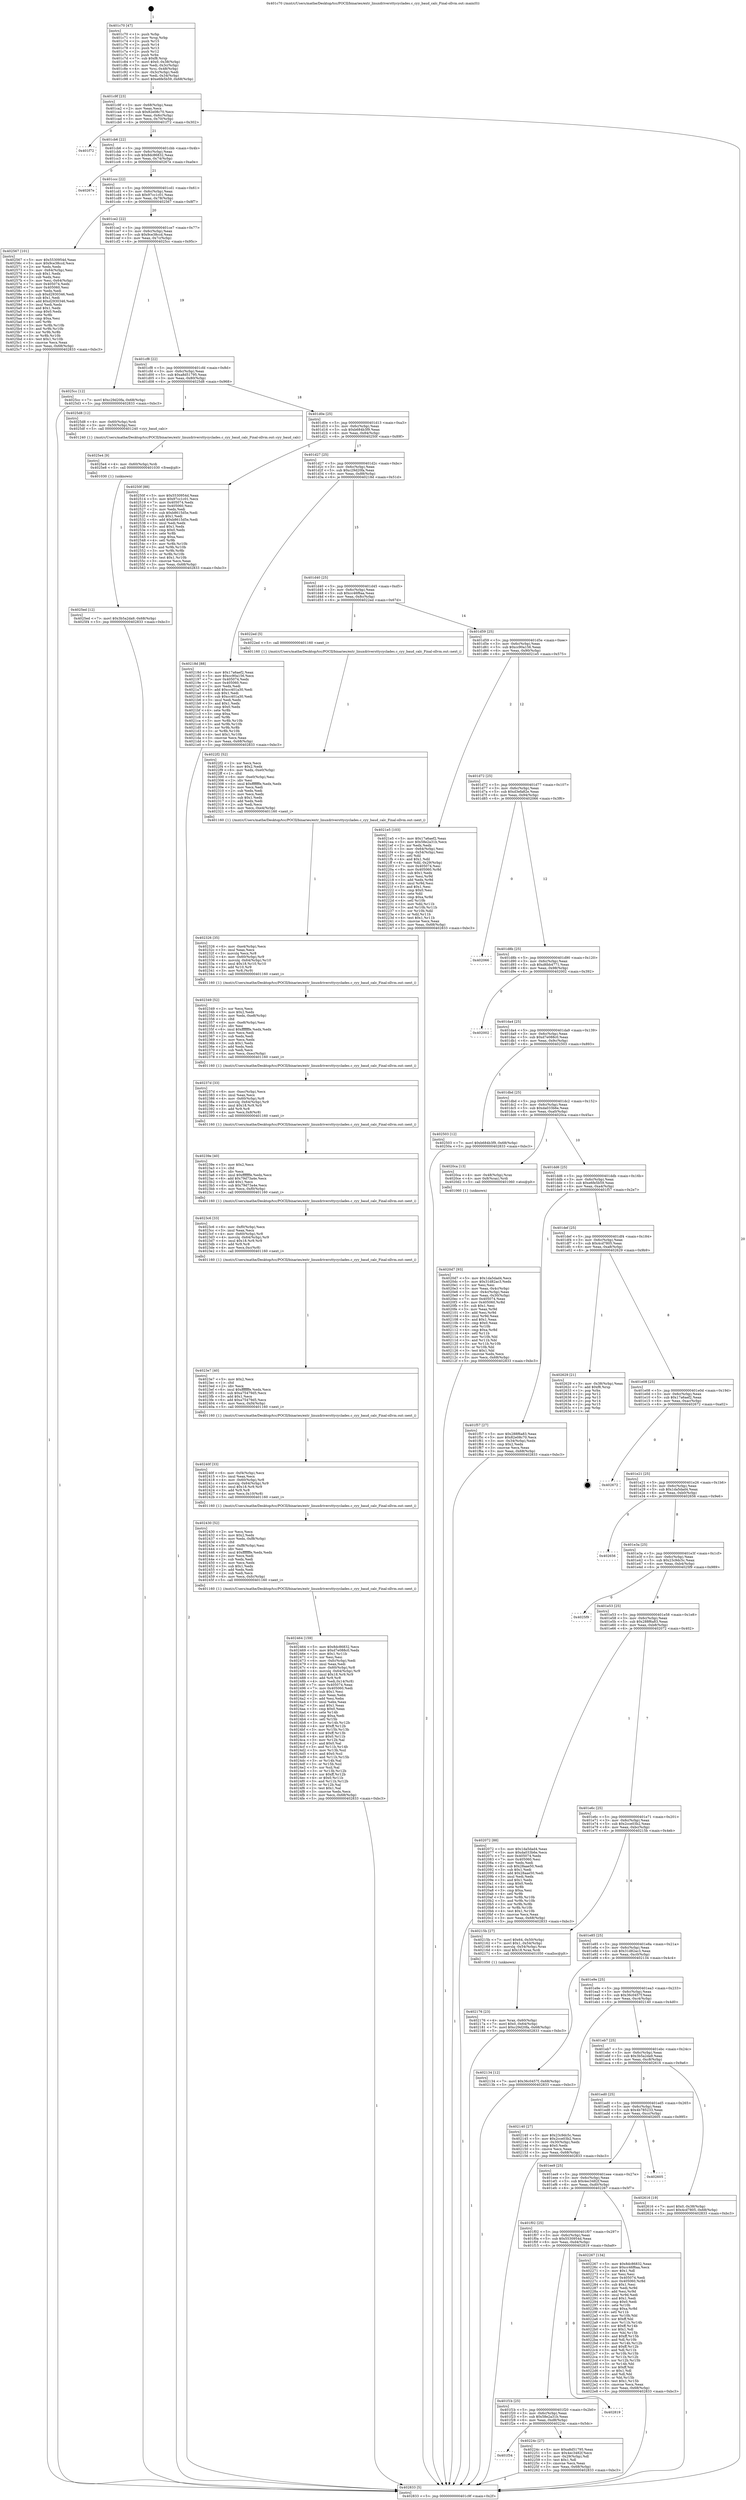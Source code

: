 digraph "0x401c70" {
  label = "0x401c70 (/mnt/c/Users/mathe/Desktop/tcc/POCII/binaries/extr_linuxdriversttycyclades.c_cyy_baud_calc_Final-ollvm.out::main(0))"
  labelloc = "t"
  node[shape=record]

  Entry [label="",width=0.3,height=0.3,shape=circle,fillcolor=black,style=filled]
  "0x401c9f" [label="{
     0x401c9f [23]\l
     | [instrs]\l
     &nbsp;&nbsp;0x401c9f \<+3\>: mov -0x68(%rbp),%eax\l
     &nbsp;&nbsp;0x401ca2 \<+2\>: mov %eax,%ecx\l
     &nbsp;&nbsp;0x401ca4 \<+6\>: sub $0x82e08c70,%ecx\l
     &nbsp;&nbsp;0x401caa \<+3\>: mov %eax,-0x6c(%rbp)\l
     &nbsp;&nbsp;0x401cad \<+3\>: mov %ecx,-0x70(%rbp)\l
     &nbsp;&nbsp;0x401cb0 \<+6\>: je 0000000000401f72 \<main+0x302\>\l
  }"]
  "0x401f72" [label="{
     0x401f72\l
  }", style=dashed]
  "0x401cb6" [label="{
     0x401cb6 [22]\l
     | [instrs]\l
     &nbsp;&nbsp;0x401cb6 \<+5\>: jmp 0000000000401cbb \<main+0x4b\>\l
     &nbsp;&nbsp;0x401cbb \<+3\>: mov -0x6c(%rbp),%eax\l
     &nbsp;&nbsp;0x401cbe \<+5\>: sub $0x8dc86832,%eax\l
     &nbsp;&nbsp;0x401cc3 \<+3\>: mov %eax,-0x74(%rbp)\l
     &nbsp;&nbsp;0x401cc6 \<+6\>: je 000000000040267e \<main+0xa0e\>\l
  }"]
  Exit [label="",width=0.3,height=0.3,shape=circle,fillcolor=black,style=filled,peripheries=2]
  "0x40267e" [label="{
     0x40267e\l
  }", style=dashed]
  "0x401ccc" [label="{
     0x401ccc [22]\l
     | [instrs]\l
     &nbsp;&nbsp;0x401ccc \<+5\>: jmp 0000000000401cd1 \<main+0x61\>\l
     &nbsp;&nbsp;0x401cd1 \<+3\>: mov -0x6c(%rbp),%eax\l
     &nbsp;&nbsp;0x401cd4 \<+5\>: sub $0x97cc1c01,%eax\l
     &nbsp;&nbsp;0x401cd9 \<+3\>: mov %eax,-0x78(%rbp)\l
     &nbsp;&nbsp;0x401cdc \<+6\>: je 0000000000402567 \<main+0x8f7\>\l
  }"]
  "0x4025ed" [label="{
     0x4025ed [12]\l
     | [instrs]\l
     &nbsp;&nbsp;0x4025ed \<+7\>: movl $0x3b5a2da9,-0x68(%rbp)\l
     &nbsp;&nbsp;0x4025f4 \<+5\>: jmp 0000000000402833 \<main+0xbc3\>\l
  }"]
  "0x402567" [label="{
     0x402567 [101]\l
     | [instrs]\l
     &nbsp;&nbsp;0x402567 \<+5\>: mov $0x5530954d,%eax\l
     &nbsp;&nbsp;0x40256c \<+5\>: mov $0x9ce38ccd,%ecx\l
     &nbsp;&nbsp;0x402571 \<+2\>: xor %edx,%edx\l
     &nbsp;&nbsp;0x402573 \<+3\>: mov -0x64(%rbp),%esi\l
     &nbsp;&nbsp;0x402576 \<+3\>: sub $0x1,%edx\l
     &nbsp;&nbsp;0x402579 \<+2\>: sub %edx,%esi\l
     &nbsp;&nbsp;0x40257b \<+3\>: mov %esi,-0x64(%rbp)\l
     &nbsp;&nbsp;0x40257e \<+7\>: mov 0x405074,%edx\l
     &nbsp;&nbsp;0x402585 \<+7\>: mov 0x405060,%esi\l
     &nbsp;&nbsp;0x40258c \<+2\>: mov %edx,%edi\l
     &nbsp;&nbsp;0x40258e \<+6\>: sub $0xd2930346,%edi\l
     &nbsp;&nbsp;0x402594 \<+3\>: sub $0x1,%edi\l
     &nbsp;&nbsp;0x402597 \<+6\>: add $0xd2930346,%edi\l
     &nbsp;&nbsp;0x40259d \<+3\>: imul %edi,%edx\l
     &nbsp;&nbsp;0x4025a0 \<+3\>: and $0x1,%edx\l
     &nbsp;&nbsp;0x4025a3 \<+3\>: cmp $0x0,%edx\l
     &nbsp;&nbsp;0x4025a6 \<+4\>: sete %r8b\l
     &nbsp;&nbsp;0x4025aa \<+3\>: cmp $0xa,%esi\l
     &nbsp;&nbsp;0x4025ad \<+4\>: setl %r9b\l
     &nbsp;&nbsp;0x4025b1 \<+3\>: mov %r8b,%r10b\l
     &nbsp;&nbsp;0x4025b4 \<+3\>: and %r9b,%r10b\l
     &nbsp;&nbsp;0x4025b7 \<+3\>: xor %r9b,%r8b\l
     &nbsp;&nbsp;0x4025ba \<+3\>: or %r8b,%r10b\l
     &nbsp;&nbsp;0x4025bd \<+4\>: test $0x1,%r10b\l
     &nbsp;&nbsp;0x4025c1 \<+3\>: cmovne %ecx,%eax\l
     &nbsp;&nbsp;0x4025c4 \<+3\>: mov %eax,-0x68(%rbp)\l
     &nbsp;&nbsp;0x4025c7 \<+5\>: jmp 0000000000402833 \<main+0xbc3\>\l
  }"]
  "0x401ce2" [label="{
     0x401ce2 [22]\l
     | [instrs]\l
     &nbsp;&nbsp;0x401ce2 \<+5\>: jmp 0000000000401ce7 \<main+0x77\>\l
     &nbsp;&nbsp;0x401ce7 \<+3\>: mov -0x6c(%rbp),%eax\l
     &nbsp;&nbsp;0x401cea \<+5\>: sub $0x9ce38ccd,%eax\l
     &nbsp;&nbsp;0x401cef \<+3\>: mov %eax,-0x7c(%rbp)\l
     &nbsp;&nbsp;0x401cf2 \<+6\>: je 00000000004025cc \<main+0x95c\>\l
  }"]
  "0x4025e4" [label="{
     0x4025e4 [9]\l
     | [instrs]\l
     &nbsp;&nbsp;0x4025e4 \<+4\>: mov -0x60(%rbp),%rdi\l
     &nbsp;&nbsp;0x4025e8 \<+5\>: call 0000000000401030 \<free@plt\>\l
     | [calls]\l
     &nbsp;&nbsp;0x401030 \{1\} (unknown)\l
  }"]
  "0x4025cc" [label="{
     0x4025cc [12]\l
     | [instrs]\l
     &nbsp;&nbsp;0x4025cc \<+7\>: movl $0xc29d20fa,-0x68(%rbp)\l
     &nbsp;&nbsp;0x4025d3 \<+5\>: jmp 0000000000402833 \<main+0xbc3\>\l
  }"]
  "0x401cf8" [label="{
     0x401cf8 [22]\l
     | [instrs]\l
     &nbsp;&nbsp;0x401cf8 \<+5\>: jmp 0000000000401cfd \<main+0x8d\>\l
     &nbsp;&nbsp;0x401cfd \<+3\>: mov -0x6c(%rbp),%eax\l
     &nbsp;&nbsp;0x401d00 \<+5\>: sub $0xa8d51795,%eax\l
     &nbsp;&nbsp;0x401d05 \<+3\>: mov %eax,-0x80(%rbp)\l
     &nbsp;&nbsp;0x401d08 \<+6\>: je 00000000004025d8 \<main+0x968\>\l
  }"]
  "0x402464" [label="{
     0x402464 [159]\l
     | [instrs]\l
     &nbsp;&nbsp;0x402464 \<+5\>: mov $0x8dc86832,%ecx\l
     &nbsp;&nbsp;0x402469 \<+5\>: mov $0xd7e088c0,%edx\l
     &nbsp;&nbsp;0x40246e \<+3\>: mov $0x1,%r11b\l
     &nbsp;&nbsp;0x402471 \<+2\>: xor %esi,%esi\l
     &nbsp;&nbsp;0x402473 \<+6\>: mov -0xfc(%rbp),%edi\l
     &nbsp;&nbsp;0x402479 \<+3\>: imul %eax,%edi\l
     &nbsp;&nbsp;0x40247c \<+4\>: mov -0x60(%rbp),%r8\l
     &nbsp;&nbsp;0x402480 \<+4\>: movslq -0x64(%rbp),%r9\l
     &nbsp;&nbsp;0x402484 \<+4\>: imul $0x18,%r9,%r9\l
     &nbsp;&nbsp;0x402488 \<+3\>: add %r9,%r8\l
     &nbsp;&nbsp;0x40248b \<+4\>: mov %edi,0x14(%r8)\l
     &nbsp;&nbsp;0x40248f \<+7\>: mov 0x405074,%eax\l
     &nbsp;&nbsp;0x402496 \<+7\>: mov 0x405060,%edi\l
     &nbsp;&nbsp;0x40249d \<+3\>: sub $0x1,%esi\l
     &nbsp;&nbsp;0x4024a0 \<+2\>: mov %eax,%ebx\l
     &nbsp;&nbsp;0x4024a2 \<+2\>: add %esi,%ebx\l
     &nbsp;&nbsp;0x4024a4 \<+3\>: imul %ebx,%eax\l
     &nbsp;&nbsp;0x4024a7 \<+3\>: and $0x1,%eax\l
     &nbsp;&nbsp;0x4024aa \<+3\>: cmp $0x0,%eax\l
     &nbsp;&nbsp;0x4024ad \<+4\>: sete %r14b\l
     &nbsp;&nbsp;0x4024b1 \<+3\>: cmp $0xa,%edi\l
     &nbsp;&nbsp;0x4024b4 \<+4\>: setl %r15b\l
     &nbsp;&nbsp;0x4024b8 \<+3\>: mov %r14b,%r12b\l
     &nbsp;&nbsp;0x4024bb \<+4\>: xor $0xff,%r12b\l
     &nbsp;&nbsp;0x4024bf \<+3\>: mov %r15b,%r13b\l
     &nbsp;&nbsp;0x4024c2 \<+4\>: xor $0xff,%r13b\l
     &nbsp;&nbsp;0x4024c6 \<+4\>: xor $0x0,%r11b\l
     &nbsp;&nbsp;0x4024ca \<+3\>: mov %r12b,%al\l
     &nbsp;&nbsp;0x4024cd \<+2\>: and $0x0,%al\l
     &nbsp;&nbsp;0x4024cf \<+3\>: and %r11b,%r14b\l
     &nbsp;&nbsp;0x4024d2 \<+3\>: mov %r13b,%sil\l
     &nbsp;&nbsp;0x4024d5 \<+4\>: and $0x0,%sil\l
     &nbsp;&nbsp;0x4024d9 \<+3\>: and %r11b,%r15b\l
     &nbsp;&nbsp;0x4024dc \<+3\>: or %r14b,%al\l
     &nbsp;&nbsp;0x4024df \<+3\>: or %r15b,%sil\l
     &nbsp;&nbsp;0x4024e2 \<+3\>: xor %sil,%al\l
     &nbsp;&nbsp;0x4024e5 \<+3\>: or %r13b,%r12b\l
     &nbsp;&nbsp;0x4024e8 \<+4\>: xor $0xff,%r12b\l
     &nbsp;&nbsp;0x4024ec \<+4\>: or $0x0,%r11b\l
     &nbsp;&nbsp;0x4024f0 \<+3\>: and %r11b,%r12b\l
     &nbsp;&nbsp;0x4024f3 \<+3\>: or %r12b,%al\l
     &nbsp;&nbsp;0x4024f6 \<+2\>: test $0x1,%al\l
     &nbsp;&nbsp;0x4024f8 \<+3\>: cmovne %edx,%ecx\l
     &nbsp;&nbsp;0x4024fb \<+3\>: mov %ecx,-0x68(%rbp)\l
     &nbsp;&nbsp;0x4024fe \<+5\>: jmp 0000000000402833 \<main+0xbc3\>\l
  }"]
  "0x4025d8" [label="{
     0x4025d8 [12]\l
     | [instrs]\l
     &nbsp;&nbsp;0x4025d8 \<+4\>: mov -0x60(%rbp),%rdi\l
     &nbsp;&nbsp;0x4025dc \<+3\>: mov -0x50(%rbp),%esi\l
     &nbsp;&nbsp;0x4025df \<+5\>: call 0000000000401240 \<cyy_baud_calc\>\l
     | [calls]\l
     &nbsp;&nbsp;0x401240 \{1\} (/mnt/c/Users/mathe/Desktop/tcc/POCII/binaries/extr_linuxdriversttycyclades.c_cyy_baud_calc_Final-ollvm.out::cyy_baud_calc)\l
  }"]
  "0x401d0e" [label="{
     0x401d0e [25]\l
     | [instrs]\l
     &nbsp;&nbsp;0x401d0e \<+5\>: jmp 0000000000401d13 \<main+0xa3\>\l
     &nbsp;&nbsp;0x401d13 \<+3\>: mov -0x6c(%rbp),%eax\l
     &nbsp;&nbsp;0x401d16 \<+5\>: sub $0xb684b3f9,%eax\l
     &nbsp;&nbsp;0x401d1b \<+6\>: mov %eax,-0x84(%rbp)\l
     &nbsp;&nbsp;0x401d21 \<+6\>: je 000000000040250f \<main+0x89f\>\l
  }"]
  "0x402430" [label="{
     0x402430 [52]\l
     | [instrs]\l
     &nbsp;&nbsp;0x402430 \<+2\>: xor %ecx,%ecx\l
     &nbsp;&nbsp;0x402432 \<+5\>: mov $0x2,%edx\l
     &nbsp;&nbsp;0x402437 \<+6\>: mov %edx,-0xf8(%rbp)\l
     &nbsp;&nbsp;0x40243d \<+1\>: cltd\l
     &nbsp;&nbsp;0x40243e \<+6\>: mov -0xf8(%rbp),%esi\l
     &nbsp;&nbsp;0x402444 \<+2\>: idiv %esi\l
     &nbsp;&nbsp;0x402446 \<+6\>: imul $0xfffffffe,%edx,%edx\l
     &nbsp;&nbsp;0x40244c \<+2\>: mov %ecx,%edi\l
     &nbsp;&nbsp;0x40244e \<+2\>: sub %edx,%edi\l
     &nbsp;&nbsp;0x402450 \<+2\>: mov %ecx,%edx\l
     &nbsp;&nbsp;0x402452 \<+3\>: sub $0x1,%edx\l
     &nbsp;&nbsp;0x402455 \<+2\>: add %edx,%edi\l
     &nbsp;&nbsp;0x402457 \<+2\>: sub %edi,%ecx\l
     &nbsp;&nbsp;0x402459 \<+6\>: mov %ecx,-0xfc(%rbp)\l
     &nbsp;&nbsp;0x40245f \<+5\>: call 0000000000401160 \<next_i\>\l
     | [calls]\l
     &nbsp;&nbsp;0x401160 \{1\} (/mnt/c/Users/mathe/Desktop/tcc/POCII/binaries/extr_linuxdriversttycyclades.c_cyy_baud_calc_Final-ollvm.out::next_i)\l
  }"]
  "0x40250f" [label="{
     0x40250f [88]\l
     | [instrs]\l
     &nbsp;&nbsp;0x40250f \<+5\>: mov $0x5530954d,%eax\l
     &nbsp;&nbsp;0x402514 \<+5\>: mov $0x97cc1c01,%ecx\l
     &nbsp;&nbsp;0x402519 \<+7\>: mov 0x405074,%edx\l
     &nbsp;&nbsp;0x402520 \<+7\>: mov 0x405060,%esi\l
     &nbsp;&nbsp;0x402527 \<+2\>: mov %edx,%edi\l
     &nbsp;&nbsp;0x402529 \<+6\>: sub $0xb8615d5e,%edi\l
     &nbsp;&nbsp;0x40252f \<+3\>: sub $0x1,%edi\l
     &nbsp;&nbsp;0x402532 \<+6\>: add $0xb8615d5e,%edi\l
     &nbsp;&nbsp;0x402538 \<+3\>: imul %edi,%edx\l
     &nbsp;&nbsp;0x40253b \<+3\>: and $0x1,%edx\l
     &nbsp;&nbsp;0x40253e \<+3\>: cmp $0x0,%edx\l
     &nbsp;&nbsp;0x402541 \<+4\>: sete %r8b\l
     &nbsp;&nbsp;0x402545 \<+3\>: cmp $0xa,%esi\l
     &nbsp;&nbsp;0x402548 \<+4\>: setl %r9b\l
     &nbsp;&nbsp;0x40254c \<+3\>: mov %r8b,%r10b\l
     &nbsp;&nbsp;0x40254f \<+3\>: and %r9b,%r10b\l
     &nbsp;&nbsp;0x402552 \<+3\>: xor %r9b,%r8b\l
     &nbsp;&nbsp;0x402555 \<+3\>: or %r8b,%r10b\l
     &nbsp;&nbsp;0x402558 \<+4\>: test $0x1,%r10b\l
     &nbsp;&nbsp;0x40255c \<+3\>: cmovne %ecx,%eax\l
     &nbsp;&nbsp;0x40255f \<+3\>: mov %eax,-0x68(%rbp)\l
     &nbsp;&nbsp;0x402562 \<+5\>: jmp 0000000000402833 \<main+0xbc3\>\l
  }"]
  "0x401d27" [label="{
     0x401d27 [25]\l
     | [instrs]\l
     &nbsp;&nbsp;0x401d27 \<+5\>: jmp 0000000000401d2c \<main+0xbc\>\l
     &nbsp;&nbsp;0x401d2c \<+3\>: mov -0x6c(%rbp),%eax\l
     &nbsp;&nbsp;0x401d2f \<+5\>: sub $0xc29d20fa,%eax\l
     &nbsp;&nbsp;0x401d34 \<+6\>: mov %eax,-0x88(%rbp)\l
     &nbsp;&nbsp;0x401d3a \<+6\>: je 000000000040218d \<main+0x51d\>\l
  }"]
  "0x40240f" [label="{
     0x40240f [33]\l
     | [instrs]\l
     &nbsp;&nbsp;0x40240f \<+6\>: mov -0xf4(%rbp),%ecx\l
     &nbsp;&nbsp;0x402415 \<+3\>: imul %eax,%ecx\l
     &nbsp;&nbsp;0x402418 \<+4\>: mov -0x60(%rbp),%r8\l
     &nbsp;&nbsp;0x40241c \<+4\>: movslq -0x64(%rbp),%r9\l
     &nbsp;&nbsp;0x402420 \<+4\>: imul $0x18,%r9,%r9\l
     &nbsp;&nbsp;0x402424 \<+3\>: add %r9,%r8\l
     &nbsp;&nbsp;0x402427 \<+4\>: mov %ecx,0x10(%r8)\l
     &nbsp;&nbsp;0x40242b \<+5\>: call 0000000000401160 \<next_i\>\l
     | [calls]\l
     &nbsp;&nbsp;0x401160 \{1\} (/mnt/c/Users/mathe/Desktop/tcc/POCII/binaries/extr_linuxdriversttycyclades.c_cyy_baud_calc_Final-ollvm.out::next_i)\l
  }"]
  "0x40218d" [label="{
     0x40218d [88]\l
     | [instrs]\l
     &nbsp;&nbsp;0x40218d \<+5\>: mov $0x17a6aef2,%eax\l
     &nbsp;&nbsp;0x402192 \<+5\>: mov $0xcc90a156,%ecx\l
     &nbsp;&nbsp;0x402197 \<+7\>: mov 0x405074,%edx\l
     &nbsp;&nbsp;0x40219e \<+7\>: mov 0x405060,%esi\l
     &nbsp;&nbsp;0x4021a5 \<+2\>: mov %edx,%edi\l
     &nbsp;&nbsp;0x4021a7 \<+6\>: add $0xcc401a30,%edi\l
     &nbsp;&nbsp;0x4021ad \<+3\>: sub $0x1,%edi\l
     &nbsp;&nbsp;0x4021b0 \<+6\>: sub $0xcc401a30,%edi\l
     &nbsp;&nbsp;0x4021b6 \<+3\>: imul %edi,%edx\l
     &nbsp;&nbsp;0x4021b9 \<+3\>: and $0x1,%edx\l
     &nbsp;&nbsp;0x4021bc \<+3\>: cmp $0x0,%edx\l
     &nbsp;&nbsp;0x4021bf \<+4\>: sete %r8b\l
     &nbsp;&nbsp;0x4021c3 \<+3\>: cmp $0xa,%esi\l
     &nbsp;&nbsp;0x4021c6 \<+4\>: setl %r9b\l
     &nbsp;&nbsp;0x4021ca \<+3\>: mov %r8b,%r10b\l
     &nbsp;&nbsp;0x4021cd \<+3\>: and %r9b,%r10b\l
     &nbsp;&nbsp;0x4021d0 \<+3\>: xor %r9b,%r8b\l
     &nbsp;&nbsp;0x4021d3 \<+3\>: or %r8b,%r10b\l
     &nbsp;&nbsp;0x4021d6 \<+4\>: test $0x1,%r10b\l
     &nbsp;&nbsp;0x4021da \<+3\>: cmovne %ecx,%eax\l
     &nbsp;&nbsp;0x4021dd \<+3\>: mov %eax,-0x68(%rbp)\l
     &nbsp;&nbsp;0x4021e0 \<+5\>: jmp 0000000000402833 \<main+0xbc3\>\l
  }"]
  "0x401d40" [label="{
     0x401d40 [25]\l
     | [instrs]\l
     &nbsp;&nbsp;0x401d40 \<+5\>: jmp 0000000000401d45 \<main+0xd5\>\l
     &nbsp;&nbsp;0x401d45 \<+3\>: mov -0x6c(%rbp),%eax\l
     &nbsp;&nbsp;0x401d48 \<+5\>: sub $0xcc46f6aa,%eax\l
     &nbsp;&nbsp;0x401d4d \<+6\>: mov %eax,-0x8c(%rbp)\l
     &nbsp;&nbsp;0x401d53 \<+6\>: je 00000000004022ed \<main+0x67d\>\l
  }"]
  "0x4023e7" [label="{
     0x4023e7 [40]\l
     | [instrs]\l
     &nbsp;&nbsp;0x4023e7 \<+5\>: mov $0x2,%ecx\l
     &nbsp;&nbsp;0x4023ec \<+1\>: cltd\l
     &nbsp;&nbsp;0x4023ed \<+2\>: idiv %ecx\l
     &nbsp;&nbsp;0x4023ef \<+6\>: imul $0xfffffffe,%edx,%ecx\l
     &nbsp;&nbsp;0x4023f5 \<+6\>: sub $0xa75479d5,%ecx\l
     &nbsp;&nbsp;0x4023fb \<+3\>: add $0x1,%ecx\l
     &nbsp;&nbsp;0x4023fe \<+6\>: add $0xa75479d5,%ecx\l
     &nbsp;&nbsp;0x402404 \<+6\>: mov %ecx,-0xf4(%rbp)\l
     &nbsp;&nbsp;0x40240a \<+5\>: call 0000000000401160 \<next_i\>\l
     | [calls]\l
     &nbsp;&nbsp;0x401160 \{1\} (/mnt/c/Users/mathe/Desktop/tcc/POCII/binaries/extr_linuxdriversttycyclades.c_cyy_baud_calc_Final-ollvm.out::next_i)\l
  }"]
  "0x4022ed" [label="{
     0x4022ed [5]\l
     | [instrs]\l
     &nbsp;&nbsp;0x4022ed \<+5\>: call 0000000000401160 \<next_i\>\l
     | [calls]\l
     &nbsp;&nbsp;0x401160 \{1\} (/mnt/c/Users/mathe/Desktop/tcc/POCII/binaries/extr_linuxdriversttycyclades.c_cyy_baud_calc_Final-ollvm.out::next_i)\l
  }"]
  "0x401d59" [label="{
     0x401d59 [25]\l
     | [instrs]\l
     &nbsp;&nbsp;0x401d59 \<+5\>: jmp 0000000000401d5e \<main+0xee\>\l
     &nbsp;&nbsp;0x401d5e \<+3\>: mov -0x6c(%rbp),%eax\l
     &nbsp;&nbsp;0x401d61 \<+5\>: sub $0xcc90a156,%eax\l
     &nbsp;&nbsp;0x401d66 \<+6\>: mov %eax,-0x90(%rbp)\l
     &nbsp;&nbsp;0x401d6c \<+6\>: je 00000000004021e5 \<main+0x575\>\l
  }"]
  "0x4023c6" [label="{
     0x4023c6 [33]\l
     | [instrs]\l
     &nbsp;&nbsp;0x4023c6 \<+6\>: mov -0xf0(%rbp),%ecx\l
     &nbsp;&nbsp;0x4023cc \<+3\>: imul %eax,%ecx\l
     &nbsp;&nbsp;0x4023cf \<+4\>: mov -0x60(%rbp),%r8\l
     &nbsp;&nbsp;0x4023d3 \<+4\>: movslq -0x64(%rbp),%r9\l
     &nbsp;&nbsp;0x4023d7 \<+4\>: imul $0x18,%r9,%r9\l
     &nbsp;&nbsp;0x4023db \<+3\>: add %r9,%r8\l
     &nbsp;&nbsp;0x4023de \<+4\>: mov %ecx,0xc(%r8)\l
     &nbsp;&nbsp;0x4023e2 \<+5\>: call 0000000000401160 \<next_i\>\l
     | [calls]\l
     &nbsp;&nbsp;0x401160 \{1\} (/mnt/c/Users/mathe/Desktop/tcc/POCII/binaries/extr_linuxdriversttycyclades.c_cyy_baud_calc_Final-ollvm.out::next_i)\l
  }"]
  "0x4021e5" [label="{
     0x4021e5 [103]\l
     | [instrs]\l
     &nbsp;&nbsp;0x4021e5 \<+5\>: mov $0x17a6aef2,%eax\l
     &nbsp;&nbsp;0x4021ea \<+5\>: mov $0x58e2a31b,%ecx\l
     &nbsp;&nbsp;0x4021ef \<+2\>: xor %edx,%edx\l
     &nbsp;&nbsp;0x4021f1 \<+3\>: mov -0x64(%rbp),%esi\l
     &nbsp;&nbsp;0x4021f4 \<+3\>: cmp -0x54(%rbp),%esi\l
     &nbsp;&nbsp;0x4021f7 \<+4\>: setl %dil\l
     &nbsp;&nbsp;0x4021fb \<+4\>: and $0x1,%dil\l
     &nbsp;&nbsp;0x4021ff \<+4\>: mov %dil,-0x29(%rbp)\l
     &nbsp;&nbsp;0x402203 \<+7\>: mov 0x405074,%esi\l
     &nbsp;&nbsp;0x40220a \<+8\>: mov 0x405060,%r8d\l
     &nbsp;&nbsp;0x402212 \<+3\>: sub $0x1,%edx\l
     &nbsp;&nbsp;0x402215 \<+3\>: mov %esi,%r9d\l
     &nbsp;&nbsp;0x402218 \<+3\>: add %edx,%r9d\l
     &nbsp;&nbsp;0x40221b \<+4\>: imul %r9d,%esi\l
     &nbsp;&nbsp;0x40221f \<+3\>: and $0x1,%esi\l
     &nbsp;&nbsp;0x402222 \<+3\>: cmp $0x0,%esi\l
     &nbsp;&nbsp;0x402225 \<+4\>: sete %dil\l
     &nbsp;&nbsp;0x402229 \<+4\>: cmp $0xa,%r8d\l
     &nbsp;&nbsp;0x40222d \<+4\>: setl %r10b\l
     &nbsp;&nbsp;0x402231 \<+3\>: mov %dil,%r11b\l
     &nbsp;&nbsp;0x402234 \<+3\>: and %r10b,%r11b\l
     &nbsp;&nbsp;0x402237 \<+3\>: xor %r10b,%dil\l
     &nbsp;&nbsp;0x40223a \<+3\>: or %dil,%r11b\l
     &nbsp;&nbsp;0x40223d \<+4\>: test $0x1,%r11b\l
     &nbsp;&nbsp;0x402241 \<+3\>: cmovne %ecx,%eax\l
     &nbsp;&nbsp;0x402244 \<+3\>: mov %eax,-0x68(%rbp)\l
     &nbsp;&nbsp;0x402247 \<+5\>: jmp 0000000000402833 \<main+0xbc3\>\l
  }"]
  "0x401d72" [label="{
     0x401d72 [25]\l
     | [instrs]\l
     &nbsp;&nbsp;0x401d72 \<+5\>: jmp 0000000000401d77 \<main+0x107\>\l
     &nbsp;&nbsp;0x401d77 \<+3\>: mov -0x6c(%rbp),%eax\l
     &nbsp;&nbsp;0x401d7a \<+5\>: sub $0xd3efa82e,%eax\l
     &nbsp;&nbsp;0x401d7f \<+6\>: mov %eax,-0x94(%rbp)\l
     &nbsp;&nbsp;0x401d85 \<+6\>: je 0000000000402066 \<main+0x3f6\>\l
  }"]
  "0x40239e" [label="{
     0x40239e [40]\l
     | [instrs]\l
     &nbsp;&nbsp;0x40239e \<+5\>: mov $0x2,%ecx\l
     &nbsp;&nbsp;0x4023a3 \<+1\>: cltd\l
     &nbsp;&nbsp;0x4023a4 \<+2\>: idiv %ecx\l
     &nbsp;&nbsp;0x4023a6 \<+6\>: imul $0xfffffffe,%edx,%ecx\l
     &nbsp;&nbsp;0x4023ac \<+6\>: add $0x79d73a4e,%ecx\l
     &nbsp;&nbsp;0x4023b2 \<+3\>: add $0x1,%ecx\l
     &nbsp;&nbsp;0x4023b5 \<+6\>: sub $0x79d73a4e,%ecx\l
     &nbsp;&nbsp;0x4023bb \<+6\>: mov %ecx,-0xf0(%rbp)\l
     &nbsp;&nbsp;0x4023c1 \<+5\>: call 0000000000401160 \<next_i\>\l
     | [calls]\l
     &nbsp;&nbsp;0x401160 \{1\} (/mnt/c/Users/mathe/Desktop/tcc/POCII/binaries/extr_linuxdriversttycyclades.c_cyy_baud_calc_Final-ollvm.out::next_i)\l
  }"]
  "0x402066" [label="{
     0x402066\l
  }", style=dashed]
  "0x401d8b" [label="{
     0x401d8b [25]\l
     | [instrs]\l
     &nbsp;&nbsp;0x401d8b \<+5\>: jmp 0000000000401d90 \<main+0x120\>\l
     &nbsp;&nbsp;0x401d90 \<+3\>: mov -0x6c(%rbp),%eax\l
     &nbsp;&nbsp;0x401d93 \<+5\>: sub $0xd6bb4771,%eax\l
     &nbsp;&nbsp;0x401d98 \<+6\>: mov %eax,-0x98(%rbp)\l
     &nbsp;&nbsp;0x401d9e \<+6\>: je 0000000000402002 \<main+0x392\>\l
  }"]
  "0x40237d" [label="{
     0x40237d [33]\l
     | [instrs]\l
     &nbsp;&nbsp;0x40237d \<+6\>: mov -0xec(%rbp),%ecx\l
     &nbsp;&nbsp;0x402383 \<+3\>: imul %eax,%ecx\l
     &nbsp;&nbsp;0x402386 \<+4\>: mov -0x60(%rbp),%r8\l
     &nbsp;&nbsp;0x40238a \<+4\>: movslq -0x64(%rbp),%r9\l
     &nbsp;&nbsp;0x40238e \<+4\>: imul $0x18,%r9,%r9\l
     &nbsp;&nbsp;0x402392 \<+3\>: add %r9,%r8\l
     &nbsp;&nbsp;0x402395 \<+4\>: mov %ecx,0x8(%r8)\l
     &nbsp;&nbsp;0x402399 \<+5\>: call 0000000000401160 \<next_i\>\l
     | [calls]\l
     &nbsp;&nbsp;0x401160 \{1\} (/mnt/c/Users/mathe/Desktop/tcc/POCII/binaries/extr_linuxdriversttycyclades.c_cyy_baud_calc_Final-ollvm.out::next_i)\l
  }"]
  "0x402002" [label="{
     0x402002\l
  }", style=dashed]
  "0x401da4" [label="{
     0x401da4 [25]\l
     | [instrs]\l
     &nbsp;&nbsp;0x401da4 \<+5\>: jmp 0000000000401da9 \<main+0x139\>\l
     &nbsp;&nbsp;0x401da9 \<+3\>: mov -0x6c(%rbp),%eax\l
     &nbsp;&nbsp;0x401dac \<+5\>: sub $0xd7e088c0,%eax\l
     &nbsp;&nbsp;0x401db1 \<+6\>: mov %eax,-0x9c(%rbp)\l
     &nbsp;&nbsp;0x401db7 \<+6\>: je 0000000000402503 \<main+0x893\>\l
  }"]
  "0x402349" [label="{
     0x402349 [52]\l
     | [instrs]\l
     &nbsp;&nbsp;0x402349 \<+2\>: xor %ecx,%ecx\l
     &nbsp;&nbsp;0x40234b \<+5\>: mov $0x2,%edx\l
     &nbsp;&nbsp;0x402350 \<+6\>: mov %edx,-0xe8(%rbp)\l
     &nbsp;&nbsp;0x402356 \<+1\>: cltd\l
     &nbsp;&nbsp;0x402357 \<+6\>: mov -0xe8(%rbp),%esi\l
     &nbsp;&nbsp;0x40235d \<+2\>: idiv %esi\l
     &nbsp;&nbsp;0x40235f \<+6\>: imul $0xfffffffe,%edx,%edx\l
     &nbsp;&nbsp;0x402365 \<+2\>: mov %ecx,%edi\l
     &nbsp;&nbsp;0x402367 \<+2\>: sub %edx,%edi\l
     &nbsp;&nbsp;0x402369 \<+2\>: mov %ecx,%edx\l
     &nbsp;&nbsp;0x40236b \<+3\>: sub $0x1,%edx\l
     &nbsp;&nbsp;0x40236e \<+2\>: add %edx,%edi\l
     &nbsp;&nbsp;0x402370 \<+2\>: sub %edi,%ecx\l
     &nbsp;&nbsp;0x402372 \<+6\>: mov %ecx,-0xec(%rbp)\l
     &nbsp;&nbsp;0x402378 \<+5\>: call 0000000000401160 \<next_i\>\l
     | [calls]\l
     &nbsp;&nbsp;0x401160 \{1\} (/mnt/c/Users/mathe/Desktop/tcc/POCII/binaries/extr_linuxdriversttycyclades.c_cyy_baud_calc_Final-ollvm.out::next_i)\l
  }"]
  "0x402503" [label="{
     0x402503 [12]\l
     | [instrs]\l
     &nbsp;&nbsp;0x402503 \<+7\>: movl $0xb684b3f9,-0x68(%rbp)\l
     &nbsp;&nbsp;0x40250a \<+5\>: jmp 0000000000402833 \<main+0xbc3\>\l
  }"]
  "0x401dbd" [label="{
     0x401dbd [25]\l
     | [instrs]\l
     &nbsp;&nbsp;0x401dbd \<+5\>: jmp 0000000000401dc2 \<main+0x152\>\l
     &nbsp;&nbsp;0x401dc2 \<+3\>: mov -0x6c(%rbp),%eax\l
     &nbsp;&nbsp;0x401dc5 \<+5\>: sub $0xda033b6e,%eax\l
     &nbsp;&nbsp;0x401dca \<+6\>: mov %eax,-0xa0(%rbp)\l
     &nbsp;&nbsp;0x401dd0 \<+6\>: je 00000000004020ca \<main+0x45a\>\l
  }"]
  "0x402326" [label="{
     0x402326 [35]\l
     | [instrs]\l
     &nbsp;&nbsp;0x402326 \<+6\>: mov -0xe4(%rbp),%ecx\l
     &nbsp;&nbsp;0x40232c \<+3\>: imul %eax,%ecx\l
     &nbsp;&nbsp;0x40232f \<+3\>: movslq %ecx,%r8\l
     &nbsp;&nbsp;0x402332 \<+4\>: mov -0x60(%rbp),%r9\l
     &nbsp;&nbsp;0x402336 \<+4\>: movslq -0x64(%rbp),%r10\l
     &nbsp;&nbsp;0x40233a \<+4\>: imul $0x18,%r10,%r10\l
     &nbsp;&nbsp;0x40233e \<+3\>: add %r10,%r9\l
     &nbsp;&nbsp;0x402341 \<+3\>: mov %r8,(%r9)\l
     &nbsp;&nbsp;0x402344 \<+5\>: call 0000000000401160 \<next_i\>\l
     | [calls]\l
     &nbsp;&nbsp;0x401160 \{1\} (/mnt/c/Users/mathe/Desktop/tcc/POCII/binaries/extr_linuxdriversttycyclades.c_cyy_baud_calc_Final-ollvm.out::next_i)\l
  }"]
  "0x4020ca" [label="{
     0x4020ca [13]\l
     | [instrs]\l
     &nbsp;&nbsp;0x4020ca \<+4\>: mov -0x48(%rbp),%rax\l
     &nbsp;&nbsp;0x4020ce \<+4\>: mov 0x8(%rax),%rdi\l
     &nbsp;&nbsp;0x4020d2 \<+5\>: call 0000000000401060 \<atoi@plt\>\l
     | [calls]\l
     &nbsp;&nbsp;0x401060 \{1\} (unknown)\l
  }"]
  "0x401dd6" [label="{
     0x401dd6 [25]\l
     | [instrs]\l
     &nbsp;&nbsp;0x401dd6 \<+5\>: jmp 0000000000401ddb \<main+0x16b\>\l
     &nbsp;&nbsp;0x401ddb \<+3\>: mov -0x6c(%rbp),%eax\l
     &nbsp;&nbsp;0x401dde \<+5\>: sub $0xe6fe5b59,%eax\l
     &nbsp;&nbsp;0x401de3 \<+6\>: mov %eax,-0xa4(%rbp)\l
     &nbsp;&nbsp;0x401de9 \<+6\>: je 0000000000401f57 \<main+0x2e7\>\l
  }"]
  "0x4022f2" [label="{
     0x4022f2 [52]\l
     | [instrs]\l
     &nbsp;&nbsp;0x4022f2 \<+2\>: xor %ecx,%ecx\l
     &nbsp;&nbsp;0x4022f4 \<+5\>: mov $0x2,%edx\l
     &nbsp;&nbsp;0x4022f9 \<+6\>: mov %edx,-0xe0(%rbp)\l
     &nbsp;&nbsp;0x4022ff \<+1\>: cltd\l
     &nbsp;&nbsp;0x402300 \<+6\>: mov -0xe0(%rbp),%esi\l
     &nbsp;&nbsp;0x402306 \<+2\>: idiv %esi\l
     &nbsp;&nbsp;0x402308 \<+6\>: imul $0xfffffffe,%edx,%edx\l
     &nbsp;&nbsp;0x40230e \<+2\>: mov %ecx,%edi\l
     &nbsp;&nbsp;0x402310 \<+2\>: sub %edx,%edi\l
     &nbsp;&nbsp;0x402312 \<+2\>: mov %ecx,%edx\l
     &nbsp;&nbsp;0x402314 \<+3\>: sub $0x1,%edx\l
     &nbsp;&nbsp;0x402317 \<+2\>: add %edx,%edi\l
     &nbsp;&nbsp;0x402319 \<+2\>: sub %edi,%ecx\l
     &nbsp;&nbsp;0x40231b \<+6\>: mov %ecx,-0xe4(%rbp)\l
     &nbsp;&nbsp;0x402321 \<+5\>: call 0000000000401160 \<next_i\>\l
     | [calls]\l
     &nbsp;&nbsp;0x401160 \{1\} (/mnt/c/Users/mathe/Desktop/tcc/POCII/binaries/extr_linuxdriversttycyclades.c_cyy_baud_calc_Final-ollvm.out::next_i)\l
  }"]
  "0x401f57" [label="{
     0x401f57 [27]\l
     | [instrs]\l
     &nbsp;&nbsp;0x401f57 \<+5\>: mov $0x288f6a83,%eax\l
     &nbsp;&nbsp;0x401f5c \<+5\>: mov $0x82e08c70,%ecx\l
     &nbsp;&nbsp;0x401f61 \<+3\>: mov -0x34(%rbp),%edx\l
     &nbsp;&nbsp;0x401f64 \<+3\>: cmp $0x2,%edx\l
     &nbsp;&nbsp;0x401f67 \<+3\>: cmovne %ecx,%eax\l
     &nbsp;&nbsp;0x401f6a \<+3\>: mov %eax,-0x68(%rbp)\l
     &nbsp;&nbsp;0x401f6d \<+5\>: jmp 0000000000402833 \<main+0xbc3\>\l
  }"]
  "0x401def" [label="{
     0x401def [25]\l
     | [instrs]\l
     &nbsp;&nbsp;0x401def \<+5\>: jmp 0000000000401df4 \<main+0x184\>\l
     &nbsp;&nbsp;0x401df4 \<+3\>: mov -0x6c(%rbp),%eax\l
     &nbsp;&nbsp;0x401df7 \<+5\>: sub $0x4cd7805,%eax\l
     &nbsp;&nbsp;0x401dfc \<+6\>: mov %eax,-0xa8(%rbp)\l
     &nbsp;&nbsp;0x401e02 \<+6\>: je 0000000000402629 \<main+0x9b9\>\l
  }"]
  "0x402833" [label="{
     0x402833 [5]\l
     | [instrs]\l
     &nbsp;&nbsp;0x402833 \<+5\>: jmp 0000000000401c9f \<main+0x2f\>\l
  }"]
  "0x401c70" [label="{
     0x401c70 [47]\l
     | [instrs]\l
     &nbsp;&nbsp;0x401c70 \<+1\>: push %rbp\l
     &nbsp;&nbsp;0x401c71 \<+3\>: mov %rsp,%rbp\l
     &nbsp;&nbsp;0x401c74 \<+2\>: push %r15\l
     &nbsp;&nbsp;0x401c76 \<+2\>: push %r14\l
     &nbsp;&nbsp;0x401c78 \<+2\>: push %r13\l
     &nbsp;&nbsp;0x401c7a \<+2\>: push %r12\l
     &nbsp;&nbsp;0x401c7c \<+1\>: push %rbx\l
     &nbsp;&nbsp;0x401c7d \<+7\>: sub $0xf8,%rsp\l
     &nbsp;&nbsp;0x401c84 \<+7\>: movl $0x0,-0x38(%rbp)\l
     &nbsp;&nbsp;0x401c8b \<+3\>: mov %edi,-0x3c(%rbp)\l
     &nbsp;&nbsp;0x401c8e \<+4\>: mov %rsi,-0x48(%rbp)\l
     &nbsp;&nbsp;0x401c92 \<+3\>: mov -0x3c(%rbp),%edi\l
     &nbsp;&nbsp;0x401c95 \<+3\>: mov %edi,-0x34(%rbp)\l
     &nbsp;&nbsp;0x401c98 \<+7\>: movl $0xe6fe5b59,-0x68(%rbp)\l
  }"]
  "0x401f34" [label="{
     0x401f34\l
  }", style=dashed]
  "0x402629" [label="{
     0x402629 [21]\l
     | [instrs]\l
     &nbsp;&nbsp;0x402629 \<+3\>: mov -0x38(%rbp),%eax\l
     &nbsp;&nbsp;0x40262c \<+7\>: add $0xf8,%rsp\l
     &nbsp;&nbsp;0x402633 \<+1\>: pop %rbx\l
     &nbsp;&nbsp;0x402634 \<+2\>: pop %r12\l
     &nbsp;&nbsp;0x402636 \<+2\>: pop %r13\l
     &nbsp;&nbsp;0x402638 \<+2\>: pop %r14\l
     &nbsp;&nbsp;0x40263a \<+2\>: pop %r15\l
     &nbsp;&nbsp;0x40263c \<+1\>: pop %rbp\l
     &nbsp;&nbsp;0x40263d \<+1\>: ret\l
  }"]
  "0x401e08" [label="{
     0x401e08 [25]\l
     | [instrs]\l
     &nbsp;&nbsp;0x401e08 \<+5\>: jmp 0000000000401e0d \<main+0x19d\>\l
     &nbsp;&nbsp;0x401e0d \<+3\>: mov -0x6c(%rbp),%eax\l
     &nbsp;&nbsp;0x401e10 \<+5\>: sub $0x17a6aef2,%eax\l
     &nbsp;&nbsp;0x401e15 \<+6\>: mov %eax,-0xac(%rbp)\l
     &nbsp;&nbsp;0x401e1b \<+6\>: je 0000000000402672 \<main+0xa02\>\l
  }"]
  "0x40224c" [label="{
     0x40224c [27]\l
     | [instrs]\l
     &nbsp;&nbsp;0x40224c \<+5\>: mov $0xa8d51795,%eax\l
     &nbsp;&nbsp;0x402251 \<+5\>: mov $0x4ec3482f,%ecx\l
     &nbsp;&nbsp;0x402256 \<+3\>: mov -0x29(%rbp),%dl\l
     &nbsp;&nbsp;0x402259 \<+3\>: test $0x1,%dl\l
     &nbsp;&nbsp;0x40225c \<+3\>: cmovne %ecx,%eax\l
     &nbsp;&nbsp;0x40225f \<+3\>: mov %eax,-0x68(%rbp)\l
     &nbsp;&nbsp;0x402262 \<+5\>: jmp 0000000000402833 \<main+0xbc3\>\l
  }"]
  "0x402672" [label="{
     0x402672\l
  }", style=dashed]
  "0x401e21" [label="{
     0x401e21 [25]\l
     | [instrs]\l
     &nbsp;&nbsp;0x401e21 \<+5\>: jmp 0000000000401e26 \<main+0x1b6\>\l
     &nbsp;&nbsp;0x401e26 \<+3\>: mov -0x6c(%rbp),%eax\l
     &nbsp;&nbsp;0x401e29 \<+5\>: sub $0x1da5dad4,%eax\l
     &nbsp;&nbsp;0x401e2e \<+6\>: mov %eax,-0xb0(%rbp)\l
     &nbsp;&nbsp;0x401e34 \<+6\>: je 0000000000402656 \<main+0x9e6\>\l
  }"]
  "0x401f1b" [label="{
     0x401f1b [25]\l
     | [instrs]\l
     &nbsp;&nbsp;0x401f1b \<+5\>: jmp 0000000000401f20 \<main+0x2b0\>\l
     &nbsp;&nbsp;0x401f20 \<+3\>: mov -0x6c(%rbp),%eax\l
     &nbsp;&nbsp;0x401f23 \<+5\>: sub $0x58e2a31b,%eax\l
     &nbsp;&nbsp;0x401f28 \<+6\>: mov %eax,-0xd8(%rbp)\l
     &nbsp;&nbsp;0x401f2e \<+6\>: je 000000000040224c \<main+0x5dc\>\l
  }"]
  "0x402656" [label="{
     0x402656\l
  }", style=dashed]
  "0x401e3a" [label="{
     0x401e3a [25]\l
     | [instrs]\l
     &nbsp;&nbsp;0x401e3a \<+5\>: jmp 0000000000401e3f \<main+0x1cf\>\l
     &nbsp;&nbsp;0x401e3f \<+3\>: mov -0x6c(%rbp),%eax\l
     &nbsp;&nbsp;0x401e42 \<+5\>: sub $0x23c9dc5c,%eax\l
     &nbsp;&nbsp;0x401e47 \<+6\>: mov %eax,-0xb4(%rbp)\l
     &nbsp;&nbsp;0x401e4d \<+6\>: je 00000000004025f9 \<main+0x989\>\l
  }"]
  "0x402819" [label="{
     0x402819\l
  }", style=dashed]
  "0x4025f9" [label="{
     0x4025f9\l
  }", style=dashed]
  "0x401e53" [label="{
     0x401e53 [25]\l
     | [instrs]\l
     &nbsp;&nbsp;0x401e53 \<+5\>: jmp 0000000000401e58 \<main+0x1e8\>\l
     &nbsp;&nbsp;0x401e58 \<+3\>: mov -0x6c(%rbp),%eax\l
     &nbsp;&nbsp;0x401e5b \<+5\>: sub $0x288f6a83,%eax\l
     &nbsp;&nbsp;0x401e60 \<+6\>: mov %eax,-0xb8(%rbp)\l
     &nbsp;&nbsp;0x401e66 \<+6\>: je 0000000000402072 \<main+0x402\>\l
  }"]
  "0x401f02" [label="{
     0x401f02 [25]\l
     | [instrs]\l
     &nbsp;&nbsp;0x401f02 \<+5\>: jmp 0000000000401f07 \<main+0x297\>\l
     &nbsp;&nbsp;0x401f07 \<+3\>: mov -0x6c(%rbp),%eax\l
     &nbsp;&nbsp;0x401f0a \<+5\>: sub $0x5530954d,%eax\l
     &nbsp;&nbsp;0x401f0f \<+6\>: mov %eax,-0xd4(%rbp)\l
     &nbsp;&nbsp;0x401f15 \<+6\>: je 0000000000402819 \<main+0xba9\>\l
  }"]
  "0x402072" [label="{
     0x402072 [88]\l
     | [instrs]\l
     &nbsp;&nbsp;0x402072 \<+5\>: mov $0x1da5dad4,%eax\l
     &nbsp;&nbsp;0x402077 \<+5\>: mov $0xda033b6e,%ecx\l
     &nbsp;&nbsp;0x40207c \<+7\>: mov 0x405074,%edx\l
     &nbsp;&nbsp;0x402083 \<+7\>: mov 0x405060,%esi\l
     &nbsp;&nbsp;0x40208a \<+2\>: mov %edx,%edi\l
     &nbsp;&nbsp;0x40208c \<+6\>: sub $0x28aae50,%edi\l
     &nbsp;&nbsp;0x402092 \<+3\>: sub $0x1,%edi\l
     &nbsp;&nbsp;0x402095 \<+6\>: add $0x28aae50,%edi\l
     &nbsp;&nbsp;0x40209b \<+3\>: imul %edi,%edx\l
     &nbsp;&nbsp;0x40209e \<+3\>: and $0x1,%edx\l
     &nbsp;&nbsp;0x4020a1 \<+3\>: cmp $0x0,%edx\l
     &nbsp;&nbsp;0x4020a4 \<+4\>: sete %r8b\l
     &nbsp;&nbsp;0x4020a8 \<+3\>: cmp $0xa,%esi\l
     &nbsp;&nbsp;0x4020ab \<+4\>: setl %r9b\l
     &nbsp;&nbsp;0x4020af \<+3\>: mov %r8b,%r10b\l
     &nbsp;&nbsp;0x4020b2 \<+3\>: and %r9b,%r10b\l
     &nbsp;&nbsp;0x4020b5 \<+3\>: xor %r9b,%r8b\l
     &nbsp;&nbsp;0x4020b8 \<+3\>: or %r8b,%r10b\l
     &nbsp;&nbsp;0x4020bb \<+4\>: test $0x1,%r10b\l
     &nbsp;&nbsp;0x4020bf \<+3\>: cmovne %ecx,%eax\l
     &nbsp;&nbsp;0x4020c2 \<+3\>: mov %eax,-0x68(%rbp)\l
     &nbsp;&nbsp;0x4020c5 \<+5\>: jmp 0000000000402833 \<main+0xbc3\>\l
  }"]
  "0x401e6c" [label="{
     0x401e6c [25]\l
     | [instrs]\l
     &nbsp;&nbsp;0x401e6c \<+5\>: jmp 0000000000401e71 \<main+0x201\>\l
     &nbsp;&nbsp;0x401e71 \<+3\>: mov -0x6c(%rbp),%eax\l
     &nbsp;&nbsp;0x401e74 \<+5\>: sub $0x2cce03b2,%eax\l
     &nbsp;&nbsp;0x401e79 \<+6\>: mov %eax,-0xbc(%rbp)\l
     &nbsp;&nbsp;0x401e7f \<+6\>: je 000000000040215b \<main+0x4eb\>\l
  }"]
  "0x4020d7" [label="{
     0x4020d7 [93]\l
     | [instrs]\l
     &nbsp;&nbsp;0x4020d7 \<+5\>: mov $0x1da5dad4,%ecx\l
     &nbsp;&nbsp;0x4020dc \<+5\>: mov $0x31d82ac3,%edx\l
     &nbsp;&nbsp;0x4020e1 \<+2\>: xor %esi,%esi\l
     &nbsp;&nbsp;0x4020e3 \<+3\>: mov %eax,-0x4c(%rbp)\l
     &nbsp;&nbsp;0x4020e6 \<+3\>: mov -0x4c(%rbp),%eax\l
     &nbsp;&nbsp;0x4020e9 \<+3\>: mov %eax,-0x30(%rbp)\l
     &nbsp;&nbsp;0x4020ec \<+7\>: mov 0x405074,%eax\l
     &nbsp;&nbsp;0x4020f3 \<+8\>: mov 0x405060,%r8d\l
     &nbsp;&nbsp;0x4020fb \<+3\>: sub $0x1,%esi\l
     &nbsp;&nbsp;0x4020fe \<+3\>: mov %eax,%r9d\l
     &nbsp;&nbsp;0x402101 \<+3\>: add %esi,%r9d\l
     &nbsp;&nbsp;0x402104 \<+4\>: imul %r9d,%eax\l
     &nbsp;&nbsp;0x402108 \<+3\>: and $0x1,%eax\l
     &nbsp;&nbsp;0x40210b \<+3\>: cmp $0x0,%eax\l
     &nbsp;&nbsp;0x40210e \<+4\>: sete %r10b\l
     &nbsp;&nbsp;0x402112 \<+4\>: cmp $0xa,%r8d\l
     &nbsp;&nbsp;0x402116 \<+4\>: setl %r11b\l
     &nbsp;&nbsp;0x40211a \<+3\>: mov %r10b,%bl\l
     &nbsp;&nbsp;0x40211d \<+3\>: and %r11b,%bl\l
     &nbsp;&nbsp;0x402120 \<+3\>: xor %r11b,%r10b\l
     &nbsp;&nbsp;0x402123 \<+3\>: or %r10b,%bl\l
     &nbsp;&nbsp;0x402126 \<+3\>: test $0x1,%bl\l
     &nbsp;&nbsp;0x402129 \<+3\>: cmovne %edx,%ecx\l
     &nbsp;&nbsp;0x40212c \<+3\>: mov %ecx,-0x68(%rbp)\l
     &nbsp;&nbsp;0x40212f \<+5\>: jmp 0000000000402833 \<main+0xbc3\>\l
  }"]
  "0x402267" [label="{
     0x402267 [134]\l
     | [instrs]\l
     &nbsp;&nbsp;0x402267 \<+5\>: mov $0x8dc86832,%eax\l
     &nbsp;&nbsp;0x40226c \<+5\>: mov $0xcc46f6aa,%ecx\l
     &nbsp;&nbsp;0x402271 \<+2\>: mov $0x1,%dl\l
     &nbsp;&nbsp;0x402273 \<+2\>: xor %esi,%esi\l
     &nbsp;&nbsp;0x402275 \<+7\>: mov 0x405074,%edi\l
     &nbsp;&nbsp;0x40227c \<+8\>: mov 0x405060,%r8d\l
     &nbsp;&nbsp;0x402284 \<+3\>: sub $0x1,%esi\l
     &nbsp;&nbsp;0x402287 \<+3\>: mov %edi,%r9d\l
     &nbsp;&nbsp;0x40228a \<+3\>: add %esi,%r9d\l
     &nbsp;&nbsp;0x40228d \<+4\>: imul %r9d,%edi\l
     &nbsp;&nbsp;0x402291 \<+3\>: and $0x1,%edi\l
     &nbsp;&nbsp;0x402294 \<+3\>: cmp $0x0,%edi\l
     &nbsp;&nbsp;0x402297 \<+4\>: sete %r10b\l
     &nbsp;&nbsp;0x40229b \<+4\>: cmp $0xa,%r8d\l
     &nbsp;&nbsp;0x40229f \<+4\>: setl %r11b\l
     &nbsp;&nbsp;0x4022a3 \<+3\>: mov %r10b,%bl\l
     &nbsp;&nbsp;0x4022a6 \<+3\>: xor $0xff,%bl\l
     &nbsp;&nbsp;0x4022a9 \<+3\>: mov %r11b,%r14b\l
     &nbsp;&nbsp;0x4022ac \<+4\>: xor $0xff,%r14b\l
     &nbsp;&nbsp;0x4022b0 \<+3\>: xor $0x1,%dl\l
     &nbsp;&nbsp;0x4022b3 \<+3\>: mov %bl,%r15b\l
     &nbsp;&nbsp;0x4022b6 \<+4\>: and $0xff,%r15b\l
     &nbsp;&nbsp;0x4022ba \<+3\>: and %dl,%r10b\l
     &nbsp;&nbsp;0x4022bd \<+3\>: mov %r14b,%r12b\l
     &nbsp;&nbsp;0x4022c0 \<+4\>: and $0xff,%r12b\l
     &nbsp;&nbsp;0x4022c4 \<+3\>: and %dl,%r11b\l
     &nbsp;&nbsp;0x4022c7 \<+3\>: or %r10b,%r15b\l
     &nbsp;&nbsp;0x4022ca \<+3\>: or %r11b,%r12b\l
     &nbsp;&nbsp;0x4022cd \<+3\>: xor %r12b,%r15b\l
     &nbsp;&nbsp;0x4022d0 \<+3\>: or %r14b,%bl\l
     &nbsp;&nbsp;0x4022d3 \<+3\>: xor $0xff,%bl\l
     &nbsp;&nbsp;0x4022d6 \<+3\>: or $0x1,%dl\l
     &nbsp;&nbsp;0x4022d9 \<+2\>: and %dl,%bl\l
     &nbsp;&nbsp;0x4022db \<+3\>: or %bl,%r15b\l
     &nbsp;&nbsp;0x4022de \<+4\>: test $0x1,%r15b\l
     &nbsp;&nbsp;0x4022e2 \<+3\>: cmovne %ecx,%eax\l
     &nbsp;&nbsp;0x4022e5 \<+3\>: mov %eax,-0x68(%rbp)\l
     &nbsp;&nbsp;0x4022e8 \<+5\>: jmp 0000000000402833 \<main+0xbc3\>\l
  }"]
  "0x40215b" [label="{
     0x40215b [27]\l
     | [instrs]\l
     &nbsp;&nbsp;0x40215b \<+7\>: movl $0x64,-0x50(%rbp)\l
     &nbsp;&nbsp;0x402162 \<+7\>: movl $0x1,-0x54(%rbp)\l
     &nbsp;&nbsp;0x402169 \<+4\>: movslq -0x54(%rbp),%rax\l
     &nbsp;&nbsp;0x40216d \<+4\>: imul $0x18,%rax,%rdi\l
     &nbsp;&nbsp;0x402171 \<+5\>: call 0000000000401050 \<malloc@plt\>\l
     | [calls]\l
     &nbsp;&nbsp;0x401050 \{1\} (unknown)\l
  }"]
  "0x401e85" [label="{
     0x401e85 [25]\l
     | [instrs]\l
     &nbsp;&nbsp;0x401e85 \<+5\>: jmp 0000000000401e8a \<main+0x21a\>\l
     &nbsp;&nbsp;0x401e8a \<+3\>: mov -0x6c(%rbp),%eax\l
     &nbsp;&nbsp;0x401e8d \<+5\>: sub $0x31d82ac3,%eax\l
     &nbsp;&nbsp;0x401e92 \<+6\>: mov %eax,-0xc0(%rbp)\l
     &nbsp;&nbsp;0x401e98 \<+6\>: je 0000000000402134 \<main+0x4c4\>\l
  }"]
  "0x401ee9" [label="{
     0x401ee9 [25]\l
     | [instrs]\l
     &nbsp;&nbsp;0x401ee9 \<+5\>: jmp 0000000000401eee \<main+0x27e\>\l
     &nbsp;&nbsp;0x401eee \<+3\>: mov -0x6c(%rbp),%eax\l
     &nbsp;&nbsp;0x401ef1 \<+5\>: sub $0x4ec3482f,%eax\l
     &nbsp;&nbsp;0x401ef6 \<+6\>: mov %eax,-0xd0(%rbp)\l
     &nbsp;&nbsp;0x401efc \<+6\>: je 0000000000402267 \<main+0x5f7\>\l
  }"]
  "0x402134" [label="{
     0x402134 [12]\l
     | [instrs]\l
     &nbsp;&nbsp;0x402134 \<+7\>: movl $0x36c0457f,-0x68(%rbp)\l
     &nbsp;&nbsp;0x40213b \<+5\>: jmp 0000000000402833 \<main+0xbc3\>\l
  }"]
  "0x401e9e" [label="{
     0x401e9e [25]\l
     | [instrs]\l
     &nbsp;&nbsp;0x401e9e \<+5\>: jmp 0000000000401ea3 \<main+0x233\>\l
     &nbsp;&nbsp;0x401ea3 \<+3\>: mov -0x6c(%rbp),%eax\l
     &nbsp;&nbsp;0x401ea6 \<+5\>: sub $0x36c0457f,%eax\l
     &nbsp;&nbsp;0x401eab \<+6\>: mov %eax,-0xc4(%rbp)\l
     &nbsp;&nbsp;0x401eb1 \<+6\>: je 0000000000402140 \<main+0x4d0\>\l
  }"]
  "0x402605" [label="{
     0x402605\l
  }", style=dashed]
  "0x402140" [label="{
     0x402140 [27]\l
     | [instrs]\l
     &nbsp;&nbsp;0x402140 \<+5\>: mov $0x23c9dc5c,%eax\l
     &nbsp;&nbsp;0x402145 \<+5\>: mov $0x2cce03b2,%ecx\l
     &nbsp;&nbsp;0x40214a \<+3\>: mov -0x30(%rbp),%edx\l
     &nbsp;&nbsp;0x40214d \<+3\>: cmp $0x0,%edx\l
     &nbsp;&nbsp;0x402150 \<+3\>: cmove %ecx,%eax\l
     &nbsp;&nbsp;0x402153 \<+3\>: mov %eax,-0x68(%rbp)\l
     &nbsp;&nbsp;0x402156 \<+5\>: jmp 0000000000402833 \<main+0xbc3\>\l
  }"]
  "0x401eb7" [label="{
     0x401eb7 [25]\l
     | [instrs]\l
     &nbsp;&nbsp;0x401eb7 \<+5\>: jmp 0000000000401ebc \<main+0x24c\>\l
     &nbsp;&nbsp;0x401ebc \<+3\>: mov -0x6c(%rbp),%eax\l
     &nbsp;&nbsp;0x401ebf \<+5\>: sub $0x3b5a2da9,%eax\l
     &nbsp;&nbsp;0x401ec4 \<+6\>: mov %eax,-0xc8(%rbp)\l
     &nbsp;&nbsp;0x401eca \<+6\>: je 0000000000402616 \<main+0x9a6\>\l
  }"]
  "0x402176" [label="{
     0x402176 [23]\l
     | [instrs]\l
     &nbsp;&nbsp;0x402176 \<+4\>: mov %rax,-0x60(%rbp)\l
     &nbsp;&nbsp;0x40217a \<+7\>: movl $0x0,-0x64(%rbp)\l
     &nbsp;&nbsp;0x402181 \<+7\>: movl $0xc29d20fa,-0x68(%rbp)\l
     &nbsp;&nbsp;0x402188 \<+5\>: jmp 0000000000402833 \<main+0xbc3\>\l
  }"]
  "0x401ed0" [label="{
     0x401ed0 [25]\l
     | [instrs]\l
     &nbsp;&nbsp;0x401ed0 \<+5\>: jmp 0000000000401ed5 \<main+0x265\>\l
     &nbsp;&nbsp;0x401ed5 \<+3\>: mov -0x6c(%rbp),%eax\l
     &nbsp;&nbsp;0x401ed8 \<+5\>: sub $0x4b785233,%eax\l
     &nbsp;&nbsp;0x401edd \<+6\>: mov %eax,-0xcc(%rbp)\l
     &nbsp;&nbsp;0x401ee3 \<+6\>: je 0000000000402605 \<main+0x995\>\l
  }"]
  "0x402616" [label="{
     0x402616 [19]\l
     | [instrs]\l
     &nbsp;&nbsp;0x402616 \<+7\>: movl $0x0,-0x38(%rbp)\l
     &nbsp;&nbsp;0x40261d \<+7\>: movl $0x4cd7805,-0x68(%rbp)\l
     &nbsp;&nbsp;0x402624 \<+5\>: jmp 0000000000402833 \<main+0xbc3\>\l
  }"]
  Entry -> "0x401c70" [label=" 1"]
  "0x401c9f" -> "0x401f72" [label=" 0"]
  "0x401c9f" -> "0x401cb6" [label=" 21"]
  "0x402629" -> Exit [label=" 1"]
  "0x401cb6" -> "0x40267e" [label=" 0"]
  "0x401cb6" -> "0x401ccc" [label=" 21"]
  "0x402616" -> "0x402833" [label=" 1"]
  "0x401ccc" -> "0x402567" [label=" 1"]
  "0x401ccc" -> "0x401ce2" [label=" 20"]
  "0x4025ed" -> "0x402833" [label=" 1"]
  "0x401ce2" -> "0x4025cc" [label=" 1"]
  "0x401ce2" -> "0x401cf8" [label=" 19"]
  "0x4025e4" -> "0x4025ed" [label=" 1"]
  "0x401cf8" -> "0x4025d8" [label=" 1"]
  "0x401cf8" -> "0x401d0e" [label=" 18"]
  "0x4025d8" -> "0x4025e4" [label=" 1"]
  "0x401d0e" -> "0x40250f" [label=" 1"]
  "0x401d0e" -> "0x401d27" [label=" 17"]
  "0x4025cc" -> "0x402833" [label=" 1"]
  "0x401d27" -> "0x40218d" [label=" 2"]
  "0x401d27" -> "0x401d40" [label=" 15"]
  "0x402567" -> "0x402833" [label=" 1"]
  "0x401d40" -> "0x4022ed" [label=" 1"]
  "0x401d40" -> "0x401d59" [label=" 14"]
  "0x40250f" -> "0x402833" [label=" 1"]
  "0x401d59" -> "0x4021e5" [label=" 2"]
  "0x401d59" -> "0x401d72" [label=" 12"]
  "0x402503" -> "0x402833" [label=" 1"]
  "0x401d72" -> "0x402066" [label=" 0"]
  "0x401d72" -> "0x401d8b" [label=" 12"]
  "0x402464" -> "0x402833" [label=" 1"]
  "0x401d8b" -> "0x402002" [label=" 0"]
  "0x401d8b" -> "0x401da4" [label=" 12"]
  "0x402430" -> "0x402464" [label=" 1"]
  "0x401da4" -> "0x402503" [label=" 1"]
  "0x401da4" -> "0x401dbd" [label=" 11"]
  "0x40240f" -> "0x402430" [label=" 1"]
  "0x401dbd" -> "0x4020ca" [label=" 1"]
  "0x401dbd" -> "0x401dd6" [label=" 10"]
  "0x4023e7" -> "0x40240f" [label=" 1"]
  "0x401dd6" -> "0x401f57" [label=" 1"]
  "0x401dd6" -> "0x401def" [label=" 9"]
  "0x401f57" -> "0x402833" [label=" 1"]
  "0x401c70" -> "0x401c9f" [label=" 1"]
  "0x402833" -> "0x401c9f" [label=" 20"]
  "0x4023c6" -> "0x4023e7" [label=" 1"]
  "0x401def" -> "0x402629" [label=" 1"]
  "0x401def" -> "0x401e08" [label=" 8"]
  "0x40239e" -> "0x4023c6" [label=" 1"]
  "0x401e08" -> "0x402672" [label=" 0"]
  "0x401e08" -> "0x401e21" [label=" 8"]
  "0x40237d" -> "0x40239e" [label=" 1"]
  "0x401e21" -> "0x402656" [label=" 0"]
  "0x401e21" -> "0x401e3a" [label=" 8"]
  "0x402326" -> "0x402349" [label=" 1"]
  "0x401e3a" -> "0x4025f9" [label=" 0"]
  "0x401e3a" -> "0x401e53" [label=" 8"]
  "0x4022f2" -> "0x402326" [label=" 1"]
  "0x401e53" -> "0x402072" [label=" 1"]
  "0x401e53" -> "0x401e6c" [label=" 7"]
  "0x402072" -> "0x402833" [label=" 1"]
  "0x4020ca" -> "0x4020d7" [label=" 1"]
  "0x4020d7" -> "0x402833" [label=" 1"]
  "0x402267" -> "0x402833" [label=" 1"]
  "0x401e6c" -> "0x40215b" [label=" 1"]
  "0x401e6c" -> "0x401e85" [label=" 6"]
  "0x40224c" -> "0x402833" [label=" 2"]
  "0x401e85" -> "0x402134" [label=" 1"]
  "0x401e85" -> "0x401e9e" [label=" 5"]
  "0x402134" -> "0x402833" [label=" 1"]
  "0x401f1b" -> "0x40224c" [label=" 2"]
  "0x401e9e" -> "0x402140" [label=" 1"]
  "0x401e9e" -> "0x401eb7" [label=" 4"]
  "0x402140" -> "0x402833" [label=" 1"]
  "0x40215b" -> "0x402176" [label=" 1"]
  "0x402176" -> "0x402833" [label=" 1"]
  "0x40218d" -> "0x402833" [label=" 2"]
  "0x4021e5" -> "0x402833" [label=" 2"]
  "0x402349" -> "0x40237d" [label=" 1"]
  "0x401eb7" -> "0x402616" [label=" 1"]
  "0x401eb7" -> "0x401ed0" [label=" 3"]
  "0x401f02" -> "0x401f1b" [label=" 2"]
  "0x401ed0" -> "0x402605" [label=" 0"]
  "0x401ed0" -> "0x401ee9" [label=" 3"]
  "0x401f1b" -> "0x401f34" [label=" 0"]
  "0x401ee9" -> "0x402267" [label=" 1"]
  "0x401ee9" -> "0x401f02" [label=" 2"]
  "0x4022ed" -> "0x4022f2" [label=" 1"]
  "0x401f02" -> "0x402819" [label=" 0"]
}
